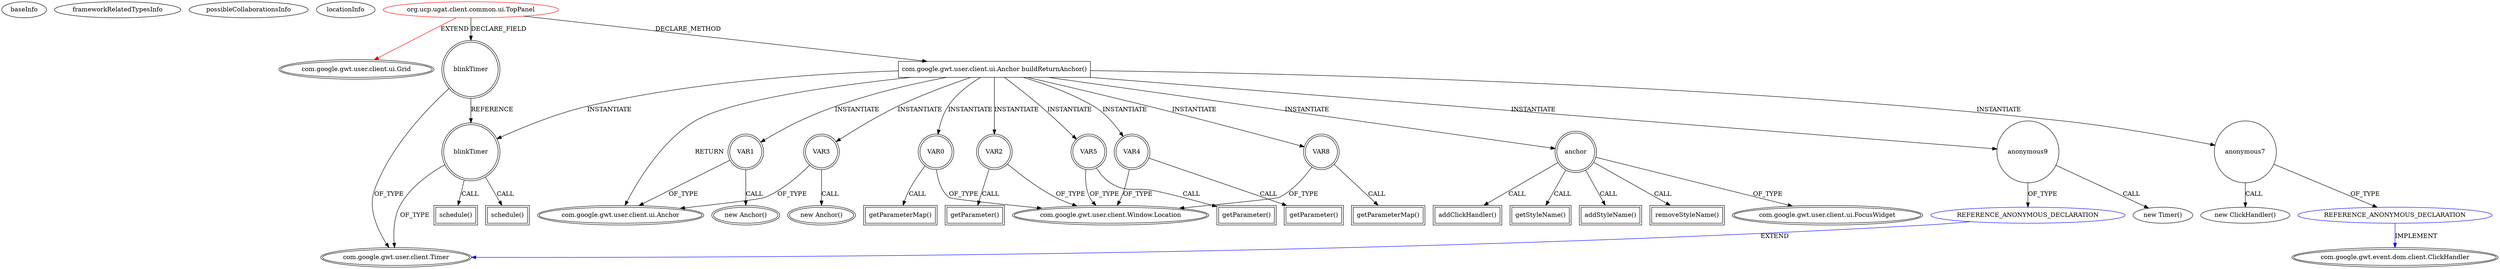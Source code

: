 digraph {
baseInfo[graphId=3049,category="extension_graph",isAnonymous=false,possibleRelation=true]
frameworkRelatedTypesInfo[0="com.google.gwt.user.client.ui.Grid"]
possibleCollaborationsInfo[0="3049~CLIENT_METHOD_DECLARATION-INSTANTIATION-~com.google.gwt.user.client.ui.Grid ~com.google.gwt.user.client.Timer ~false~true",1="3049~CLIENT_METHOD_DECLARATION-INSTANTIATION-~com.google.gwt.user.client.ui.Grid ~com.google.gwt.event.dom.client.ClickHandler ~false~true"]
locationInfo[projectName="hmiguellima-ugat",filePath="/hmiguellima-ugat/ugat-master/src/org/ucp/ugat/client/common/ui/TopPanel.java",contextSignature="TopPanel",graphId="3049"]
0[label="org.ucp.ugat.client.common.ui.TopPanel",vertexType="ROOT_CLIENT_CLASS_DECLARATION",isFrameworkType=false,color=red]
1[label="com.google.gwt.user.client.ui.Grid",vertexType="FRAMEWORK_CLASS_TYPE",isFrameworkType=true,peripheries=2]
2[label="blinkTimer",vertexType="FIELD_DECLARATION",isFrameworkType=true,peripheries=2,shape=circle]
3[label="com.google.gwt.user.client.Timer",vertexType="FRAMEWORK_CLASS_TYPE",isFrameworkType=true,peripheries=2]
4[label="com.google.gwt.user.client.ui.Anchor buildReturnAnchor()",vertexType="CLIENT_METHOD_DECLARATION",isFrameworkType=false,shape=box]
5[label="com.google.gwt.user.client.ui.Anchor",vertexType="FRAMEWORK_CLASS_TYPE",isFrameworkType=true,peripheries=2]
6[label="VAR0",vertexType="VARIABLE_EXPRESION",isFrameworkType=true,peripheries=2,shape=circle]
8[label="com.google.gwt.user.client.Window.Location",vertexType="FRAMEWORK_CLASS_TYPE",isFrameworkType=true,peripheries=2]
7[label="getParameterMap()",vertexType="INSIDE_CALL",isFrameworkType=true,peripheries=2,shape=box]
10[label="VAR1",vertexType="VARIABLE_EXPRESION",isFrameworkType=true,peripheries=2,shape=circle]
9[label="new Anchor()",vertexType="CONSTRUCTOR_CALL",isFrameworkType=true,peripheries=2]
12[label="VAR2",vertexType="VARIABLE_EXPRESION",isFrameworkType=true,peripheries=2,shape=circle]
13[label="getParameter()",vertexType="INSIDE_CALL",isFrameworkType=true,peripheries=2,shape=box]
16[label="VAR3",vertexType="VARIABLE_EXPRESION",isFrameworkType=true,peripheries=2,shape=circle]
15[label="new Anchor()",vertexType="CONSTRUCTOR_CALL",isFrameworkType=true,peripheries=2]
18[label="VAR4",vertexType="VARIABLE_EXPRESION",isFrameworkType=true,peripheries=2,shape=circle]
19[label="getParameter()",vertexType="INSIDE_CALL",isFrameworkType=true,peripheries=2,shape=box]
21[label="VAR5",vertexType="VARIABLE_EXPRESION",isFrameworkType=true,peripheries=2,shape=circle]
22[label="getParameter()",vertexType="INSIDE_CALL",isFrameworkType=true,peripheries=2,shape=box]
24[label="anchor",vertexType="VARIABLE_EXPRESION",isFrameworkType=true,peripheries=2,shape=circle]
26[label="com.google.gwt.user.client.ui.FocusWidget",vertexType="FRAMEWORK_CLASS_TYPE",isFrameworkType=true,peripheries=2]
25[label="addClickHandler()",vertexType="INSIDE_CALL",isFrameworkType=true,peripheries=2,shape=box]
28[label="anonymous7",vertexType="VARIABLE_EXPRESION",isFrameworkType=false,shape=circle]
29[label="REFERENCE_ANONYMOUS_DECLARATION",vertexType="REFERENCE_ANONYMOUS_DECLARATION",isFrameworkType=false,color=blue]
30[label="com.google.gwt.event.dom.client.ClickHandler",vertexType="FRAMEWORK_INTERFACE_TYPE",isFrameworkType=true,peripheries=2]
27[label="new ClickHandler()",vertexType="CONSTRUCTOR_CALL",isFrameworkType=false]
31[label="VAR8",vertexType="VARIABLE_EXPRESION",isFrameworkType=true,peripheries=2,shape=circle]
32[label="getParameterMap()",vertexType="INSIDE_CALL",isFrameworkType=true,peripheries=2,shape=box]
35[label="anonymous9",vertexType="VARIABLE_EXPRESION",isFrameworkType=false,shape=circle]
36[label="REFERENCE_ANONYMOUS_DECLARATION",vertexType="REFERENCE_ANONYMOUS_DECLARATION",isFrameworkType=false,color=blue]
34[label="new Timer()",vertexType="CONSTRUCTOR_CALL",isFrameworkType=false]
39[label="getStyleName()",vertexType="INSIDE_CALL",isFrameworkType=true,peripheries=2,shape=box]
41[label="addStyleName()",vertexType="INSIDE_CALL",isFrameworkType=true,peripheries=2,shape=box]
43[label="removeStyleName()",vertexType="INSIDE_CALL",isFrameworkType=true,peripheries=2,shape=box]
44[label="blinkTimer",vertexType="VARIABLE_EXPRESION",isFrameworkType=true,peripheries=2,shape=circle]
45[label="schedule()",vertexType="INSIDE_CALL",isFrameworkType=true,peripheries=2,shape=box]
48[label="schedule()",vertexType="INSIDE_CALL",isFrameworkType=true,peripheries=2,shape=box]
0->1[label="EXTEND",color=red]
0->2[label="DECLARE_FIELD"]
2->3[label="OF_TYPE"]
0->4[label="DECLARE_METHOD"]
4->5[label="RETURN"]
4->6[label="INSTANTIATE"]
6->8[label="OF_TYPE"]
6->7[label="CALL"]
4->10[label="INSTANTIATE"]
10->5[label="OF_TYPE"]
10->9[label="CALL"]
4->12[label="INSTANTIATE"]
12->8[label="OF_TYPE"]
12->13[label="CALL"]
4->16[label="INSTANTIATE"]
16->5[label="OF_TYPE"]
16->15[label="CALL"]
4->18[label="INSTANTIATE"]
18->8[label="OF_TYPE"]
18->19[label="CALL"]
4->21[label="INSTANTIATE"]
21->8[label="OF_TYPE"]
21->22[label="CALL"]
4->24[label="INSTANTIATE"]
24->26[label="OF_TYPE"]
24->25[label="CALL"]
4->28[label="INSTANTIATE"]
29->30[label="IMPLEMENT",color=blue]
28->29[label="OF_TYPE"]
28->27[label="CALL"]
4->31[label="INSTANTIATE"]
31->8[label="OF_TYPE"]
31->32[label="CALL"]
4->35[label="INSTANTIATE"]
36->3[label="EXTEND",color=blue]
35->36[label="OF_TYPE"]
35->34[label="CALL"]
24->39[label="CALL"]
24->41[label="CALL"]
24->43[label="CALL"]
4->44[label="INSTANTIATE"]
2->44[label="REFERENCE"]
44->3[label="OF_TYPE"]
44->45[label="CALL"]
44->48[label="CALL"]
}
